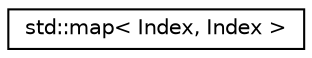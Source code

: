 digraph "Graphical Class Hierarchy"
{
  edge [fontname="Helvetica",fontsize="10",labelfontname="Helvetica",labelfontsize="10"];
  node [fontname="Helvetica",fontsize="10",shape=record];
  rankdir="LR";
  Node0 [label="std::map\< Index, Index \>",height=0.2,width=0.4,color="black", fillcolor="white", style="filled",URL="$classstd_1_1map.html"];
}
